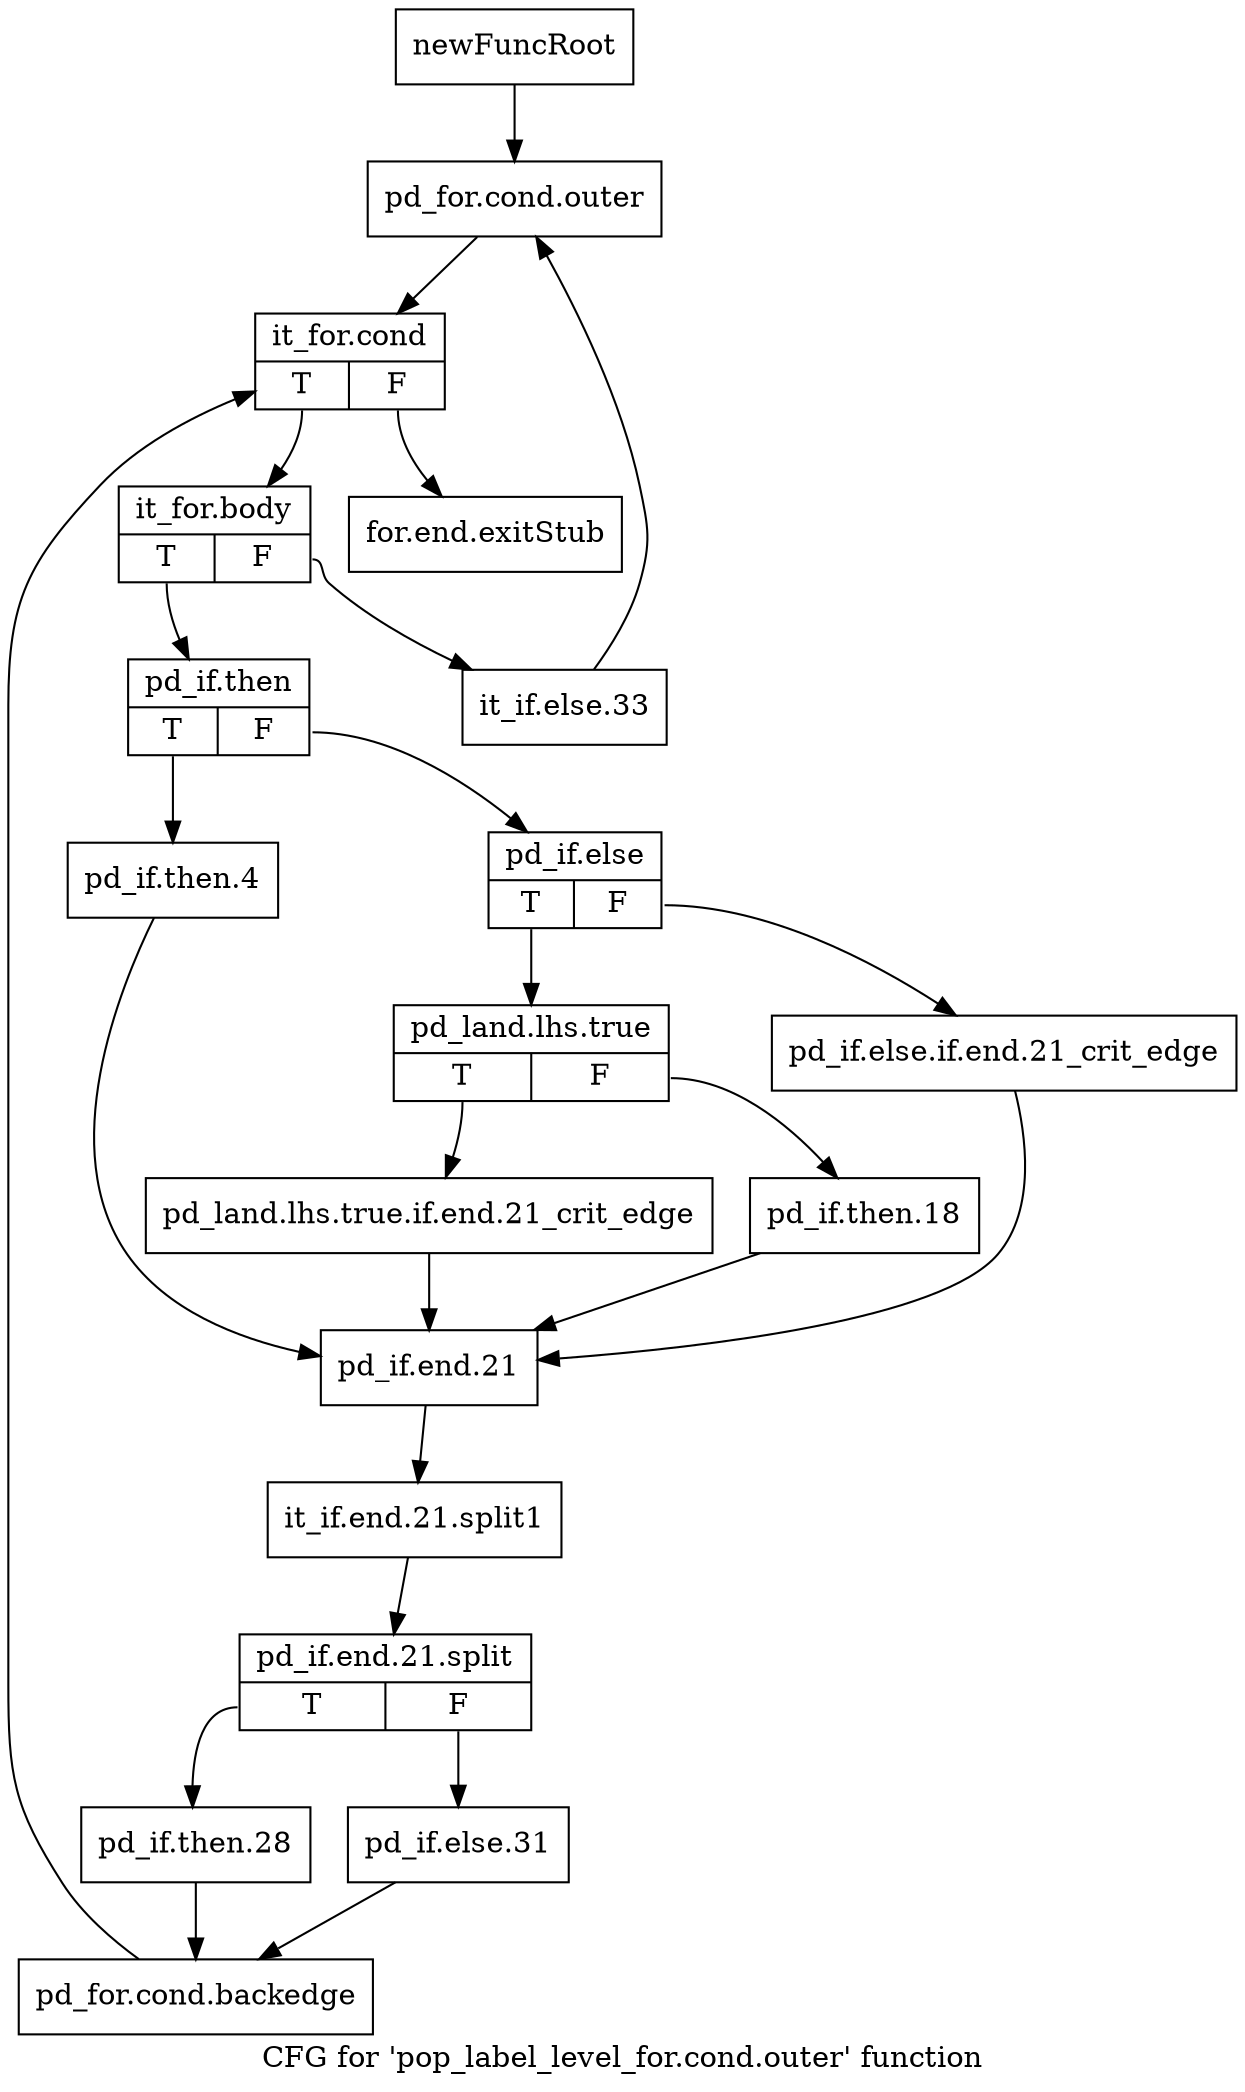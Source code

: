 digraph "CFG for 'pop_label_level_for.cond.outer' function" {
	label="CFG for 'pop_label_level_for.cond.outer' function";

	Node0x9f4f830 [shape=record,label="{newFuncRoot}"];
	Node0x9f4f830 -> Node0x9f82250;
	Node0x9f82200 [shape=record,label="{for.end.exitStub}"];
	Node0x9f82250 [shape=record,label="{pd_for.cond.outer}"];
	Node0x9f82250 -> Node0x9f822a0;
	Node0x9f822a0 [shape=record,label="{it_for.cond|{<s0>T|<s1>F}}"];
	Node0x9f822a0:s0 -> Node0x9f822f0;
	Node0x9f822a0:s1 -> Node0x9f82200;
	Node0x9f822f0 [shape=record,label="{it_for.body|{<s0>T|<s1>F}}"];
	Node0x9f822f0:s0 -> Node0x9f82390;
	Node0x9f822f0:s1 -> Node0x9f82340;
	Node0x9f82340 [shape=record,label="{it_if.else.33}"];
	Node0x9f82340 -> Node0x9f82250;
	Node0x9f82390 [shape=record,label="{pd_if.then|{<s0>T|<s1>F}}"];
	Node0x9f82390:s0 -> Node0x9f82570;
	Node0x9f82390:s1 -> Node0x9f823e0;
	Node0x9f823e0 [shape=record,label="{pd_if.else|{<s0>T|<s1>F}}"];
	Node0x9f823e0:s0 -> Node0x9f82480;
	Node0x9f823e0:s1 -> Node0x9f82430;
	Node0x9f82430 [shape=record,label="{pd_if.else.if.end.21_crit_edge}"];
	Node0x9f82430 -> Node0x9f825c0;
	Node0x9f82480 [shape=record,label="{pd_land.lhs.true|{<s0>T|<s1>F}}"];
	Node0x9f82480:s0 -> Node0x9f82520;
	Node0x9f82480:s1 -> Node0x9f824d0;
	Node0x9f824d0 [shape=record,label="{pd_if.then.18}"];
	Node0x9f824d0 -> Node0x9f825c0;
	Node0x9f82520 [shape=record,label="{pd_land.lhs.true.if.end.21_crit_edge}"];
	Node0x9f82520 -> Node0x9f825c0;
	Node0x9f82570 [shape=record,label="{pd_if.then.4}"];
	Node0x9f82570 -> Node0x9f825c0;
	Node0x9f825c0 [shape=record,label="{pd_if.end.21}"];
	Node0x9f825c0 -> Node0xf0303d0;
	Node0xf0303d0 [shape=record,label="{it_if.end.21.split1}"];
	Node0xf0303d0 -> Node0xf02f2b0;
	Node0xf02f2b0 [shape=record,label="{pd_if.end.21.split|{<s0>T|<s1>F}}"];
	Node0xf02f2b0:s0 -> Node0x9f82660;
	Node0xf02f2b0:s1 -> Node0x9f82610;
	Node0x9f82610 [shape=record,label="{pd_if.else.31}"];
	Node0x9f82610 -> Node0x9f826b0;
	Node0x9f82660 [shape=record,label="{pd_if.then.28}"];
	Node0x9f82660 -> Node0x9f826b0;
	Node0x9f826b0 [shape=record,label="{pd_for.cond.backedge}"];
	Node0x9f826b0 -> Node0x9f822a0;
}
